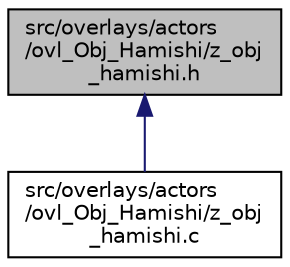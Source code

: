 digraph "src/overlays/actors/ovl_Obj_Hamishi/z_obj_hamishi.h"
{
 // LATEX_PDF_SIZE
  edge [fontname="Helvetica",fontsize="10",labelfontname="Helvetica",labelfontsize="10"];
  node [fontname="Helvetica",fontsize="10",shape=record];
  Node1 [label="src/overlays/actors\l/ovl_Obj_Hamishi/z_obj\l_hamishi.h",height=0.2,width=0.4,color="black", fillcolor="grey75", style="filled", fontcolor="black",tooltip=" "];
  Node1 -> Node2 [dir="back",color="midnightblue",fontsize="10",style="solid",fontname="Helvetica"];
  Node2 [label="src/overlays/actors\l/ovl_Obj_Hamishi/z_obj\l_hamishi.c",height=0.2,width=0.4,color="black", fillcolor="white", style="filled",URL="$d4/d8a/z__obj__hamishi_8c.html",tooltip=" "];
}
